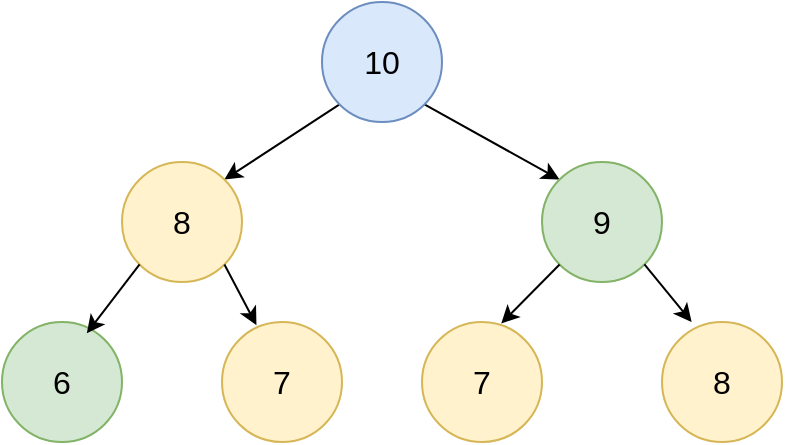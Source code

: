 <mxfile version="24.2.1" type="github">
  <diagram name="爬楼梯" id="fD_Jq7216U8BSLXhzzBP">
    <mxGraphModel dx="1554" dy="823" grid="0" gridSize="10" guides="1" tooltips="1" connect="1" arrows="1" fold="1" page="1" pageScale="1" pageWidth="827" pageHeight="1169" math="0" shadow="0">
      <root>
        <mxCell id="0" />
        <mxCell id="1" parent="0" />
        <mxCell id="Z7Z6oOYS8Z7AHmNsMTQJ-8" style="rounded=0;orthogonalLoop=1;jettySize=auto;html=1;exitX=0;exitY=1;exitDx=0;exitDy=0;entryX=1;entryY=0;entryDx=0;entryDy=0;" edge="1" parent="1" source="Z7Z6oOYS8Z7AHmNsMTQJ-1" target="Z7Z6oOYS8Z7AHmNsMTQJ-2">
          <mxGeometry relative="1" as="geometry" />
        </mxCell>
        <mxCell id="Z7Z6oOYS8Z7AHmNsMTQJ-9" style="rounded=0;orthogonalLoop=1;jettySize=auto;html=1;exitX=1;exitY=1;exitDx=0;exitDy=0;entryX=0;entryY=0;entryDx=0;entryDy=0;" edge="1" parent="1" source="Z7Z6oOYS8Z7AHmNsMTQJ-1" target="Z7Z6oOYS8Z7AHmNsMTQJ-3">
          <mxGeometry relative="1" as="geometry" />
        </mxCell>
        <mxCell id="Z7Z6oOYS8Z7AHmNsMTQJ-1" value="10" style="ellipse;whiteSpace=wrap;html=1;aspect=fixed;fontSize=16;fillColor=#dae8fc;strokeColor=#6c8ebf;" vertex="1" parent="1">
          <mxGeometry x="370" y="50" width="60" height="60" as="geometry" />
        </mxCell>
        <mxCell id="Z7Z6oOYS8Z7AHmNsMTQJ-2" value="8" style="ellipse;whiteSpace=wrap;html=1;aspect=fixed;fontSize=16;fillColor=#fff2cc;strokeColor=#d6b656;" vertex="1" parent="1">
          <mxGeometry x="270" y="130" width="60" height="60" as="geometry" />
        </mxCell>
        <mxCell id="Z7Z6oOYS8Z7AHmNsMTQJ-3" value="9" style="ellipse;whiteSpace=wrap;html=1;aspect=fixed;fontSize=16;fillColor=#d5e8d4;strokeColor=#82b366;" vertex="1" parent="1">
          <mxGeometry x="480" y="130" width="60" height="60" as="geometry" />
        </mxCell>
        <mxCell id="Z7Z6oOYS8Z7AHmNsMTQJ-4" value="7" style="ellipse;whiteSpace=wrap;html=1;aspect=fixed;fontSize=16;fillColor=#fff2cc;strokeColor=#d6b656;" vertex="1" parent="1">
          <mxGeometry x="420" y="210" width="60" height="60" as="geometry" />
        </mxCell>
        <mxCell id="Z7Z6oOYS8Z7AHmNsMTQJ-5" value="8" style="ellipse;whiteSpace=wrap;html=1;aspect=fixed;fontSize=16;fillColor=#fff2cc;strokeColor=#d6b656;" vertex="1" parent="1">
          <mxGeometry x="540" y="210" width="60" height="60" as="geometry" />
        </mxCell>
        <mxCell id="Z7Z6oOYS8Z7AHmNsMTQJ-6" value="6" style="ellipse;whiteSpace=wrap;html=1;aspect=fixed;fontSize=16;fillColor=#d5e8d4;strokeColor=#82b366;" vertex="1" parent="1">
          <mxGeometry x="210" y="210" width="60" height="60" as="geometry" />
        </mxCell>
        <mxCell id="Z7Z6oOYS8Z7AHmNsMTQJ-7" value="7" style="ellipse;whiteSpace=wrap;html=1;aspect=fixed;fontSize=16;fillColor=#fff2cc;strokeColor=#d6b656;" vertex="1" parent="1">
          <mxGeometry x="320" y="210" width="60" height="60" as="geometry" />
        </mxCell>
        <mxCell id="Z7Z6oOYS8Z7AHmNsMTQJ-10" style="rounded=0;orthogonalLoop=1;jettySize=auto;html=1;exitX=0;exitY=1;exitDx=0;exitDy=0;entryX=0.707;entryY=0.093;entryDx=0;entryDy=0;entryPerimeter=0;" edge="1" parent="1" source="Z7Z6oOYS8Z7AHmNsMTQJ-2" target="Z7Z6oOYS8Z7AHmNsMTQJ-6">
          <mxGeometry relative="1" as="geometry" />
        </mxCell>
        <mxCell id="Z7Z6oOYS8Z7AHmNsMTQJ-11" style="rounded=0;orthogonalLoop=1;jettySize=auto;html=1;exitX=1;exitY=1;exitDx=0;exitDy=0;entryX=0.287;entryY=0.027;entryDx=0;entryDy=0;entryPerimeter=0;" edge="1" parent="1" source="Z7Z6oOYS8Z7AHmNsMTQJ-2" target="Z7Z6oOYS8Z7AHmNsMTQJ-7">
          <mxGeometry relative="1" as="geometry" />
        </mxCell>
        <mxCell id="Z7Z6oOYS8Z7AHmNsMTQJ-12" style="rounded=0;orthogonalLoop=1;jettySize=auto;html=1;exitX=0;exitY=1;exitDx=0;exitDy=0;entryX=0.66;entryY=0.013;entryDx=0;entryDy=0;entryPerimeter=0;" edge="1" parent="1" source="Z7Z6oOYS8Z7AHmNsMTQJ-3" target="Z7Z6oOYS8Z7AHmNsMTQJ-4">
          <mxGeometry relative="1" as="geometry" />
        </mxCell>
        <mxCell id="Z7Z6oOYS8Z7AHmNsMTQJ-13" style="rounded=0;orthogonalLoop=1;jettySize=auto;html=1;exitX=1;exitY=1;exitDx=0;exitDy=0;entryX=0.247;entryY=0;entryDx=0;entryDy=0;entryPerimeter=0;" edge="1" parent="1" source="Z7Z6oOYS8Z7AHmNsMTQJ-3" target="Z7Z6oOYS8Z7AHmNsMTQJ-5">
          <mxGeometry relative="1" as="geometry" />
        </mxCell>
      </root>
    </mxGraphModel>
  </diagram>
</mxfile>
